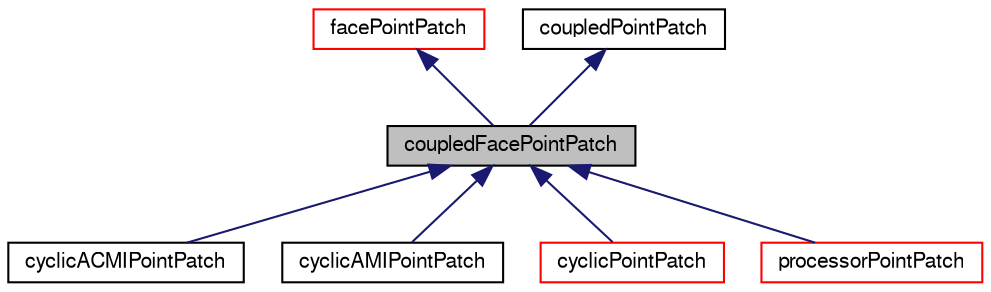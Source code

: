 digraph "coupledFacePointPatch"
{
  bgcolor="transparent";
  edge [fontname="FreeSans",fontsize="10",labelfontname="FreeSans",labelfontsize="10"];
  node [fontname="FreeSans",fontsize="10",shape=record];
  Node0 [label="coupledFacePointPatch",height=0.2,width=0.4,color="black", fillcolor="grey75", style="filled", fontcolor="black"];
  Node1 -> Node0 [dir="back",color="midnightblue",fontsize="10",style="solid",fontname="FreeSans"];
  Node1 [label="facePointPatch",height=0.2,width=0.4,color="red",URL="$a27322.html",tooltip="A pointPatch based on a polyPatch. "];
  Node3 -> Node0 [dir="back",color="midnightblue",fontsize="10",style="solid",fontname="FreeSans"];
  Node3 [label="coupledPointPatch",height=0.2,width=0.4,color="black",URL="$a27270.html",tooltip="coupled patch for post-processing. Used as the base class for processor and cyclic pointPatches ..."];
  Node0 -> Node4 [dir="back",color="midnightblue",fontsize="10",style="solid",fontname="FreeSans"];
  Node4 [label="cyclicACMIPointPatch",height=0.2,width=0.4,color="black",URL="$a24918.html",tooltip="Cyclic AMI point patch - place holder only. "];
  Node0 -> Node5 [dir="back",color="midnightblue",fontsize="10",style="solid",fontname="FreeSans"];
  Node5 [label="cyclicAMIPointPatch",height=0.2,width=0.4,color="black",URL="$a24938.html",tooltip="Cyclic AMI point patch - place holder only. "];
  Node0 -> Node6 [dir="back",color="midnightblue",fontsize="10",style="solid",fontname="FreeSans"];
  Node6 [label="cyclicPointPatch",height=0.2,width=0.4,color="red",URL="$a27278.html",tooltip="Cyclic patch for post-processing. "];
  Node0 -> Node9 [dir="back",color="midnightblue",fontsize="10",style="solid",fontname="FreeSans"];
  Node9 [label="processorPointPatch",height=0.2,width=0.4,color="red",URL="$a27294.html",tooltip="Processor patch boundary needs to be such that the ordering of points in the patch is the same on bot..."];
}
